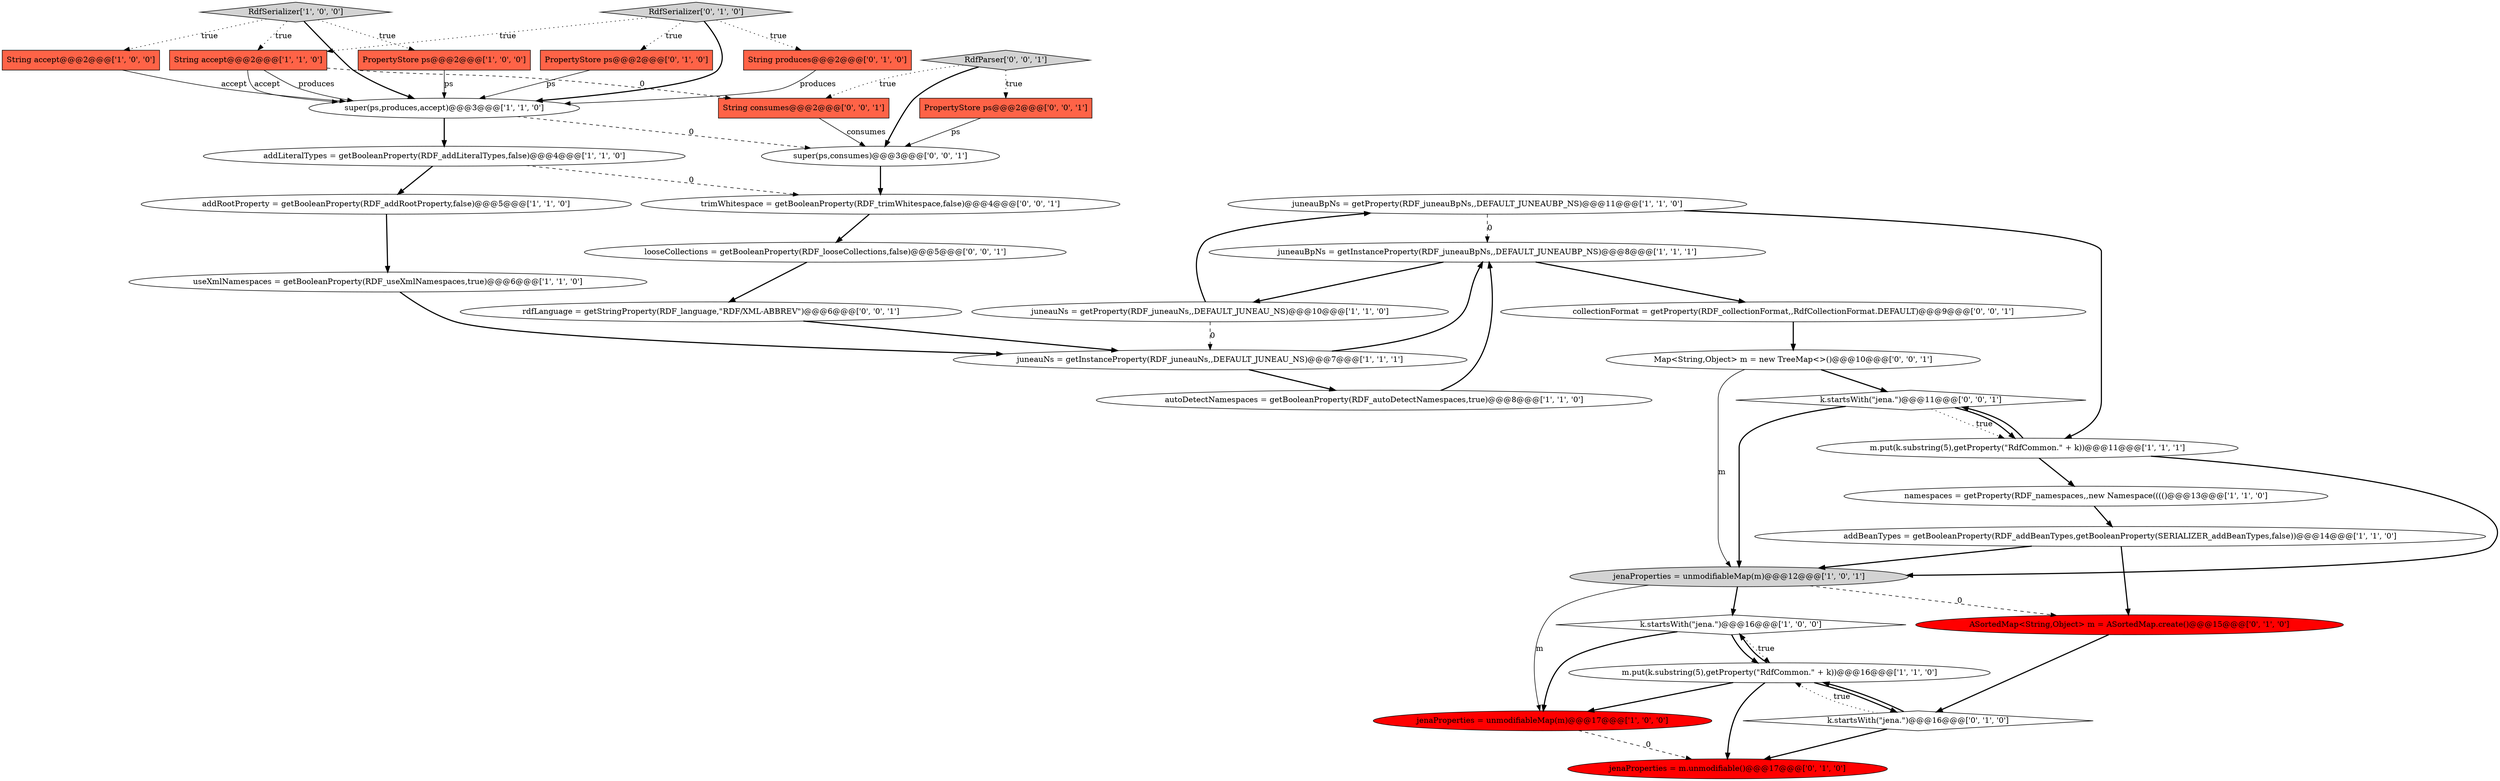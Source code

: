 digraph {
3 [style = filled, label = "k.startsWith(\"jena.\")@@@16@@@['1', '0', '0']", fillcolor = white, shape = diamond image = "AAA0AAABBB1BBB"];
18 [style = filled, label = "autoDetectNamespaces = getBooleanProperty(RDF_autoDetectNamespaces,true)@@@8@@@['1', '1', '0']", fillcolor = white, shape = ellipse image = "AAA0AAABBB1BBB"];
9 [style = filled, label = "addBeanTypes = getBooleanProperty(RDF_addBeanTypes,getBooleanProperty(SERIALIZER_addBeanTypes,false))@@@14@@@['1', '1', '0']", fillcolor = white, shape = ellipse image = "AAA0AAABBB1BBB"];
28 [style = filled, label = "super(ps,consumes)@@@3@@@['0', '0', '1']", fillcolor = white, shape = ellipse image = "AAA0AAABBB3BBB"];
35 [style = filled, label = "looseCollections = getBooleanProperty(RDF_looseCollections,false)@@@5@@@['0', '0', '1']", fillcolor = white, shape = ellipse image = "AAA0AAABBB3BBB"];
5 [style = filled, label = "String accept@@@2@@@['1', '0', '0']", fillcolor = tomato, shape = box image = "AAA0AAABBB1BBB"];
7 [style = filled, label = "useXmlNamespaces = getBooleanProperty(RDF_useXmlNamespaces,true)@@@6@@@['1', '1', '0']", fillcolor = white, shape = ellipse image = "AAA0AAABBB1BBB"];
23 [style = filled, label = "PropertyStore ps@@@2@@@['0', '1', '0']", fillcolor = tomato, shape = box image = "AAA0AAABBB2BBB"];
13 [style = filled, label = "RdfSerializer['1', '0', '0']", fillcolor = lightgray, shape = diamond image = "AAA0AAABBB1BBB"];
31 [style = filled, label = "String consumes@@@2@@@['0', '0', '1']", fillcolor = tomato, shape = box image = "AAA0AAABBB3BBB"];
15 [style = filled, label = "super(ps,produces,accept)@@@3@@@['1', '1', '0']", fillcolor = white, shape = ellipse image = "AAA0AAABBB1BBB"];
12 [style = filled, label = "juneauNs = getInstanceProperty(RDF_juneauNs,,DEFAULT_JUNEAU_NS)@@@7@@@['1', '1', '1']", fillcolor = white, shape = ellipse image = "AAA0AAABBB1BBB"];
29 [style = filled, label = "k.startsWith(\"jena.\")@@@11@@@['0', '0', '1']", fillcolor = white, shape = diamond image = "AAA0AAABBB3BBB"];
14 [style = filled, label = "juneauBpNs = getProperty(RDF_juneauBpNs,,DEFAULT_JUNEAUBP_NS)@@@11@@@['1', '1', '0']", fillcolor = white, shape = ellipse image = "AAA0AAABBB1BBB"];
30 [style = filled, label = "Map<String,Object> m = new TreeMap<>()@@@10@@@['0', '0', '1']", fillcolor = white, shape = ellipse image = "AAA0AAABBB3BBB"];
26 [style = filled, label = "PropertyStore ps@@@2@@@['0', '0', '1']", fillcolor = tomato, shape = box image = "AAA0AAABBB3BBB"];
17 [style = filled, label = "juneauBpNs = getInstanceProperty(RDF_juneauBpNs,,DEFAULT_JUNEAUBP_NS)@@@8@@@['1', '1', '1']", fillcolor = white, shape = ellipse image = "AAA0AAABBB1BBB"];
8 [style = filled, label = "String accept@@@2@@@['1', '1', '0']", fillcolor = tomato, shape = box image = "AAA0AAABBB1BBB"];
24 [style = filled, label = "k.startsWith(\"jena.\")@@@16@@@['0', '1', '0']", fillcolor = white, shape = diamond image = "AAA0AAABBB2BBB"];
20 [style = filled, label = "jenaProperties = m.unmodifiable()@@@17@@@['0', '1', '0']", fillcolor = red, shape = ellipse image = "AAA1AAABBB2BBB"];
32 [style = filled, label = "collectionFormat = getProperty(RDF_collectionFormat,,RdfCollectionFormat.DEFAULT)@@@9@@@['0', '0', '1']", fillcolor = white, shape = ellipse image = "AAA0AAABBB3BBB"];
22 [style = filled, label = "ASortedMap<String,Object> m = ASortedMap.create()@@@15@@@['0', '1', '0']", fillcolor = red, shape = ellipse image = "AAA1AAABBB2BBB"];
4 [style = filled, label = "addRootProperty = getBooleanProperty(RDF_addRootProperty,false)@@@5@@@['1', '1', '0']", fillcolor = white, shape = ellipse image = "AAA0AAABBB1BBB"];
21 [style = filled, label = "RdfSerializer['0', '1', '0']", fillcolor = lightgray, shape = diamond image = "AAA0AAABBB2BBB"];
16 [style = filled, label = "jenaProperties = unmodifiableMap(m)@@@17@@@['1', '0', '0']", fillcolor = red, shape = ellipse image = "AAA1AAABBB1BBB"];
10 [style = filled, label = "namespaces = getProperty(RDF_namespaces,,new Namespace(((()@@@13@@@['1', '1', '0']", fillcolor = white, shape = ellipse image = "AAA0AAABBB1BBB"];
19 [style = filled, label = "m.put(k.substring(5),getProperty(\"RdfCommon.\" + k))@@@16@@@['1', '1', '0']", fillcolor = white, shape = ellipse image = "AAA0AAABBB1BBB"];
1 [style = filled, label = "m.put(k.substring(5),getProperty(\"RdfCommon.\" + k))@@@11@@@['1', '1', '1']", fillcolor = white, shape = ellipse image = "AAA0AAABBB1BBB"];
27 [style = filled, label = "trimWhitespace = getBooleanProperty(RDF_trimWhitespace,false)@@@4@@@['0', '0', '1']", fillcolor = white, shape = ellipse image = "AAA0AAABBB3BBB"];
6 [style = filled, label = "PropertyStore ps@@@2@@@['1', '0', '0']", fillcolor = tomato, shape = box image = "AAA0AAABBB1BBB"];
33 [style = filled, label = "RdfParser['0', '0', '1']", fillcolor = lightgray, shape = diamond image = "AAA0AAABBB3BBB"];
34 [style = filled, label = "rdfLanguage = getStringProperty(RDF_language,\"RDF/XML-ABBREV\")@@@6@@@['0', '0', '1']", fillcolor = white, shape = ellipse image = "AAA0AAABBB3BBB"];
2 [style = filled, label = "addLiteralTypes = getBooleanProperty(RDF_addLiteralTypes,false)@@@4@@@['1', '1', '0']", fillcolor = white, shape = ellipse image = "AAA0AAABBB1BBB"];
11 [style = filled, label = "juneauNs = getProperty(RDF_juneauNs,,DEFAULT_JUNEAU_NS)@@@10@@@['1', '1', '0']", fillcolor = white, shape = ellipse image = "AAA0AAABBB1BBB"];
25 [style = filled, label = "String produces@@@2@@@['0', '1', '0']", fillcolor = tomato, shape = box image = "AAA0AAABBB2BBB"];
0 [style = filled, label = "jenaProperties = unmodifiableMap(m)@@@12@@@['1', '0', '1']", fillcolor = lightgray, shape = ellipse image = "AAA0AAABBB1BBB"];
9->22 [style = bold, label=""];
0->3 [style = bold, label=""];
13->6 [style = dotted, label="true"];
16->20 [style = dashed, label="0"];
29->1 [style = dotted, label="true"];
15->2 [style = bold, label=""];
24->19 [style = bold, label=""];
9->0 [style = bold, label=""];
15->28 [style = dashed, label="0"];
11->14 [style = bold, label=""];
7->12 [style = bold, label=""];
19->20 [style = bold, label=""];
21->15 [style = bold, label=""];
25->15 [style = solid, label="produces"];
33->28 [style = bold, label=""];
12->17 [style = bold, label=""];
21->8 [style = dotted, label="true"];
29->0 [style = bold, label=""];
2->27 [style = dashed, label="0"];
18->17 [style = bold, label=""];
13->5 [style = dotted, label="true"];
6->15 [style = solid, label="ps"];
0->16 [style = solid, label="m"];
1->0 [style = bold, label=""];
17->32 [style = bold, label=""];
3->16 [style = bold, label=""];
11->12 [style = dashed, label="0"];
34->12 [style = bold, label=""];
32->30 [style = bold, label=""];
2->4 [style = bold, label=""];
33->26 [style = dotted, label="true"];
30->29 [style = bold, label=""];
0->22 [style = dashed, label="0"];
4->7 [style = bold, label=""];
14->1 [style = bold, label=""];
31->28 [style = solid, label="consumes"];
27->35 [style = bold, label=""];
19->16 [style = bold, label=""];
19->24 [style = bold, label=""];
24->20 [style = bold, label=""];
21->25 [style = dotted, label="true"];
3->19 [style = dotted, label="true"];
3->19 [style = bold, label=""];
23->15 [style = solid, label="ps"];
13->8 [style = dotted, label="true"];
21->23 [style = dotted, label="true"];
5->15 [style = solid, label="accept"];
30->0 [style = solid, label="m"];
12->18 [style = bold, label=""];
14->17 [style = dashed, label="0"];
24->19 [style = dotted, label="true"];
10->9 [style = bold, label=""];
13->15 [style = bold, label=""];
28->27 [style = bold, label=""];
8->15 [style = solid, label="accept"];
22->24 [style = bold, label=""];
29->1 [style = bold, label=""];
35->34 [style = bold, label=""];
1->29 [style = bold, label=""];
8->31 [style = dashed, label="0"];
1->10 [style = bold, label=""];
26->28 [style = solid, label="ps"];
19->3 [style = bold, label=""];
8->15 [style = solid, label="produces"];
17->11 [style = bold, label=""];
33->31 [style = dotted, label="true"];
}
